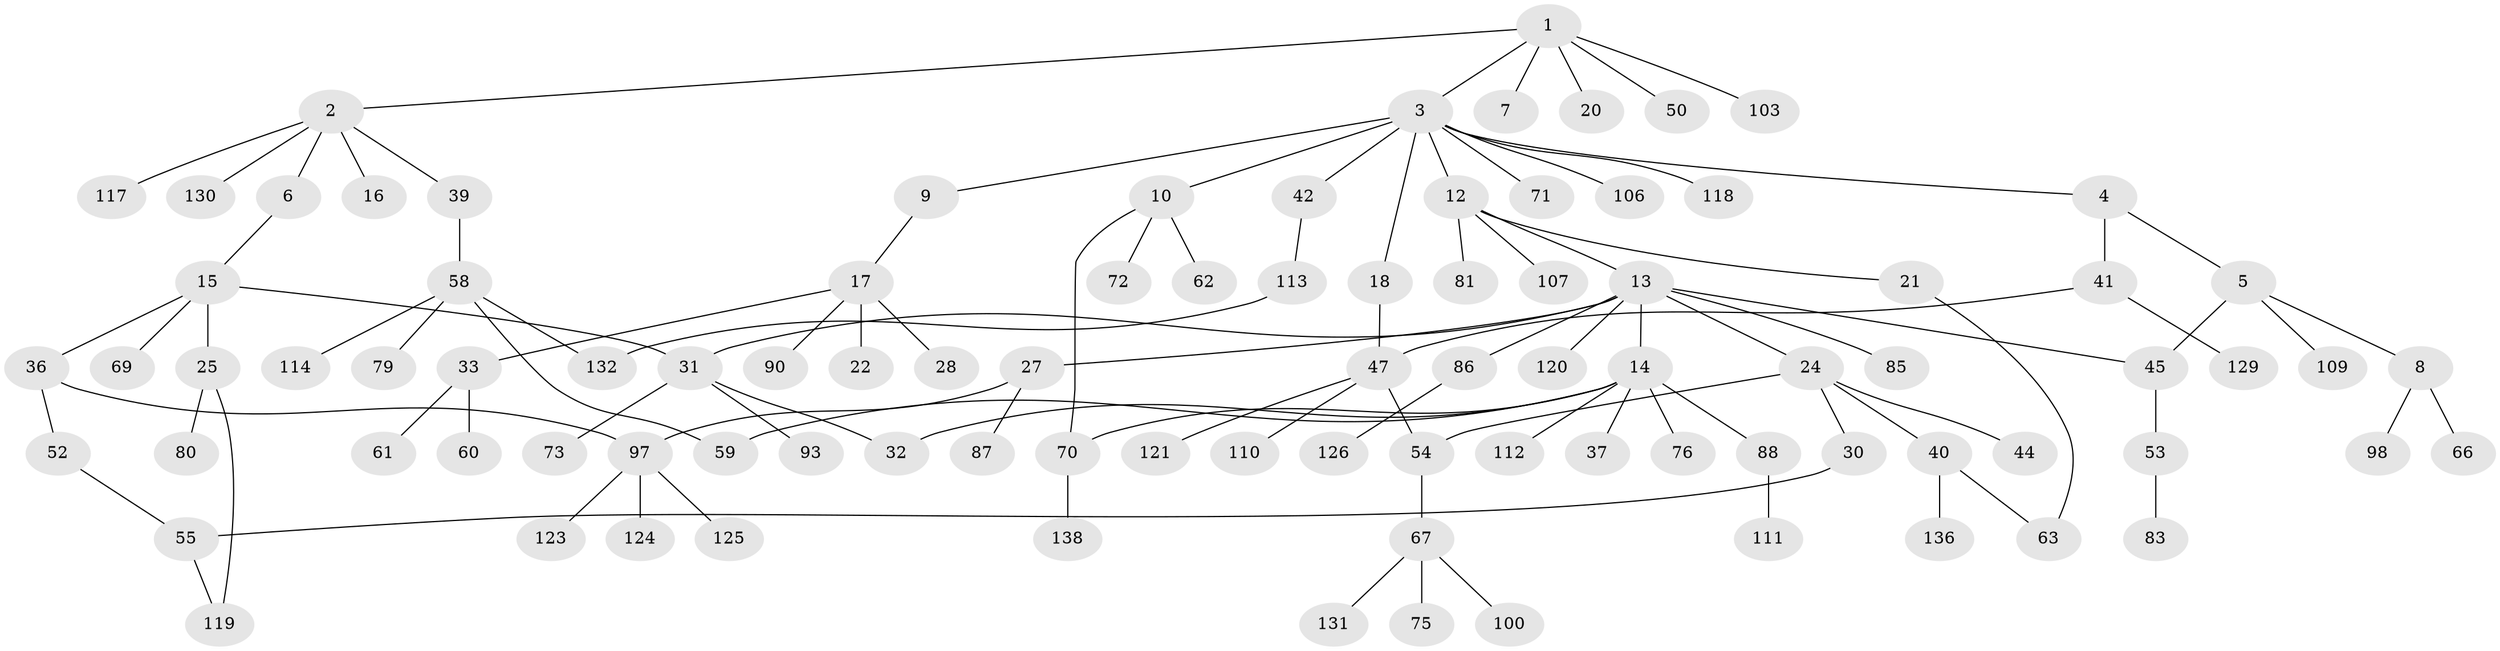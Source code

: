 // original degree distribution, {6: 0.02097902097902098, 5: 0.03496503496503497, 10: 0.006993006993006993, 4: 0.0979020979020979, 2: 0.27972027972027974, 1: 0.43356643356643354, 8: 0.006993006993006993, 3: 0.11888111888111888}
// Generated by graph-tools (version 1.1) at 2025/41/03/06/25 10:41:27]
// undirected, 94 vertices, 105 edges
graph export_dot {
graph [start="1"]
  node [color=gray90,style=filled];
  1 [super="+11"];
  2 [super="+48"];
  3 [super="+64"];
  4 [super="+101"];
  5 [super="+34"];
  6;
  7;
  8 [super="+19"];
  9;
  10 [super="+56"];
  12 [super="+96"];
  13 [super="+29"];
  14 [super="+49"];
  15 [super="+26"];
  16 [super="+38"];
  17 [super="+46"];
  18 [super="+65"];
  20 [super="+82"];
  21 [super="+23"];
  22;
  24 [super="+43"];
  25 [super="+57"];
  27 [super="+68"];
  28;
  30 [super="+51"];
  31 [super="+35"];
  32;
  33 [super="+143"];
  36;
  37;
  39 [super="+137"];
  40 [super="+108"];
  41 [super="+74"];
  42 [super="+91"];
  44;
  45 [super="+89"];
  47 [super="+84"];
  50;
  52;
  53 [super="+77"];
  54 [super="+78"];
  55 [super="+141"];
  58 [super="+127"];
  59;
  60 [super="+102"];
  61 [super="+105"];
  62 [super="+115"];
  63 [super="+142"];
  66 [super="+95"];
  67 [super="+92"];
  69;
  70 [super="+116"];
  71;
  72;
  73;
  75;
  76;
  79;
  80;
  81;
  83;
  85 [super="+99"];
  86 [super="+122"];
  87;
  88 [super="+94"];
  90;
  93;
  97 [super="+104"];
  98;
  100;
  103;
  106;
  107;
  109;
  110 [super="+128"];
  111;
  112 [super="+133"];
  113 [super="+134"];
  114;
  117;
  118;
  119 [super="+140"];
  120;
  121;
  123;
  124;
  125;
  126;
  129;
  130 [super="+139"];
  131;
  132 [super="+135"];
  136;
  138;
  1 -- 2;
  1 -- 3;
  1 -- 7;
  1 -- 20;
  1 -- 50;
  1 -- 103;
  2 -- 6;
  2 -- 16;
  2 -- 39;
  2 -- 117;
  2 -- 130;
  3 -- 4;
  3 -- 9;
  3 -- 10;
  3 -- 12;
  3 -- 18;
  3 -- 42;
  3 -- 71;
  3 -- 106;
  3 -- 118;
  4 -- 5;
  4 -- 41;
  5 -- 8;
  5 -- 45;
  5 -- 109;
  6 -- 15;
  8 -- 66;
  8 -- 98;
  9 -- 17;
  10 -- 70;
  10 -- 72;
  10 -- 62;
  12 -- 13;
  12 -- 21;
  12 -- 81;
  12 -- 107;
  13 -- 14;
  13 -- 24;
  13 -- 27;
  13 -- 45;
  13 -- 85;
  13 -- 86;
  13 -- 120;
  13 -- 31;
  14 -- 37;
  14 -- 76;
  14 -- 32;
  14 -- 112;
  14 -- 70;
  14 -- 88;
  14 -- 59;
  15 -- 25;
  15 -- 31;
  15 -- 36;
  15 -- 69;
  17 -- 22;
  17 -- 28;
  17 -- 33;
  17 -- 90;
  18 -- 47;
  21 -- 63;
  24 -- 30;
  24 -- 40;
  24 -- 54;
  24 -- 44;
  25 -- 119;
  25 -- 80;
  27 -- 87;
  27 -- 97;
  30 -- 55;
  31 -- 32;
  31 -- 73;
  31 -- 93;
  33 -- 60 [weight=2];
  33 -- 61;
  36 -- 52;
  36 -- 97;
  39 -- 58;
  40 -- 136;
  40 -- 63;
  41 -- 47;
  41 -- 129;
  42 -- 113;
  45 -- 53;
  47 -- 54;
  47 -- 121;
  47 -- 110;
  52 -- 55;
  53 -- 83;
  54 -- 67;
  55 -- 119;
  58 -- 79;
  58 -- 114;
  58 -- 59;
  58 -- 132;
  67 -- 75;
  67 -- 131;
  67 -- 100;
  70 -- 138;
  86 -- 126;
  88 -- 111;
  97 -- 123;
  97 -- 124;
  97 -- 125;
  113 -- 132;
}
